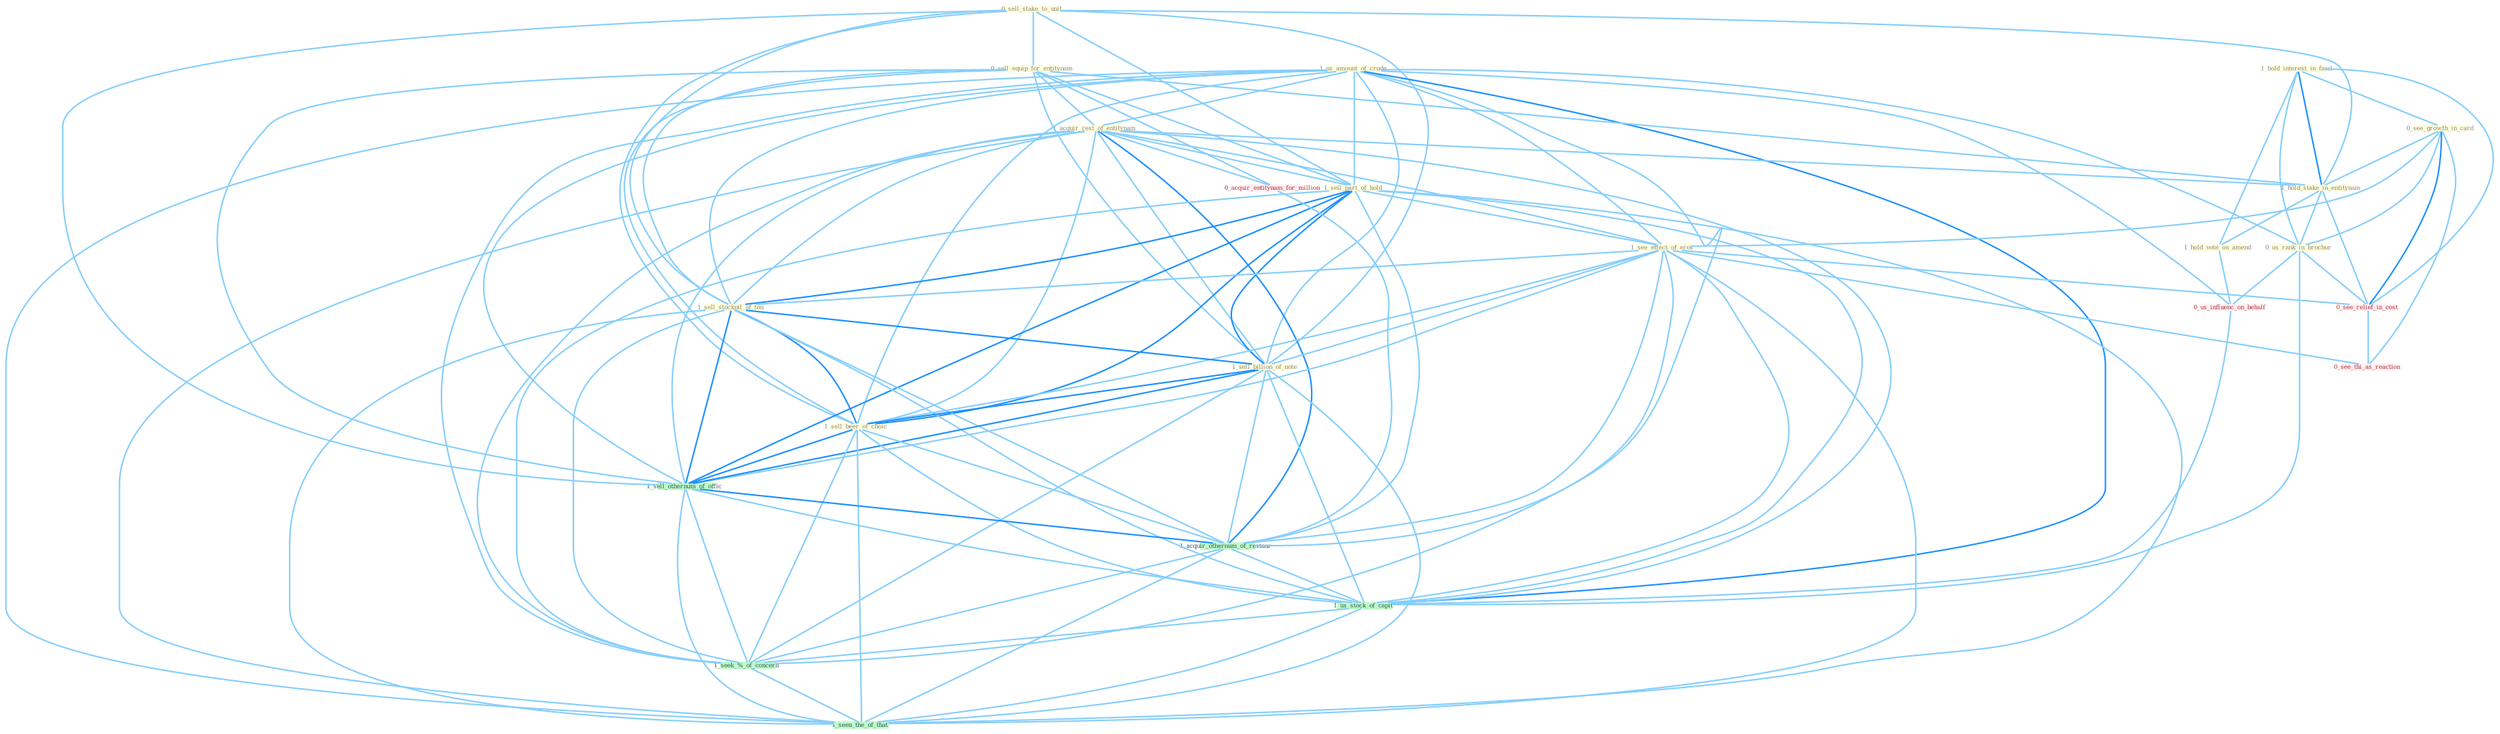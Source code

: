 Graph G{ 
    node
    [shape=polygon,style=filled,width=.5,height=.06,color="#BDFCC9",fixedsize=true,fontsize=4,
    fontcolor="#2f4f4f"];
    {node
    [color="#ffffe0", fontcolor="#8b7d6b"] "0_sell_stake_to_unit " "1_us_amount_of_crude " "1_hold_interest_in_facil " "0_sell_equip_for_entitynam " "0_see_growth_in_card " "1_acquir_rest_of_entitynam " "1_hold_stake_in_entitynam " "1_sell_part_of_hold " "1_see_effect_of_eros " "1_sell_stockpil_of_ton " "0_us_rank_in_brochur " "1_sell_billion_of_note " "1_hold_vote_on_amend " "1_sell_beer_of_choic "}
{node [color="#fff0f5", fontcolor="#b22222"] "0_acquir_entitynam_for_million " "0_us_influenc_on_behalf " "0_see_relief_in_cost " "0_see_thi_as_reaction "}
edge [color="#B0E2FF"];

	"0_sell_stake_to_unit " -- "0_sell_equip_for_entitynam " [w="1", color="#87cefa" ];
	"0_sell_stake_to_unit " -- "1_hold_stake_in_entitynam " [w="1", color="#87cefa" ];
	"0_sell_stake_to_unit " -- "1_sell_part_of_hold " [w="1", color="#87cefa" ];
	"0_sell_stake_to_unit " -- "1_sell_stockpil_of_ton " [w="1", color="#87cefa" ];
	"0_sell_stake_to_unit " -- "1_sell_billion_of_note " [w="1", color="#87cefa" ];
	"0_sell_stake_to_unit " -- "1_sell_beer_of_choic " [w="1", color="#87cefa" ];
	"0_sell_stake_to_unit " -- "1_sell_othernum_of_offic " [w="1", color="#87cefa" ];
	"1_us_amount_of_crude " -- "1_acquir_rest_of_entitynam " [w="1", color="#87cefa" ];
	"1_us_amount_of_crude " -- "1_sell_part_of_hold " [w="1", color="#87cefa" ];
	"1_us_amount_of_crude " -- "1_see_effect_of_eros " [w="1", color="#87cefa" ];
	"1_us_amount_of_crude " -- "1_sell_stockpil_of_ton " [w="1", color="#87cefa" ];
	"1_us_amount_of_crude " -- "0_us_rank_in_brochur " [w="1", color="#87cefa" ];
	"1_us_amount_of_crude " -- "1_sell_billion_of_note " [w="1", color="#87cefa" ];
	"1_us_amount_of_crude " -- "1_sell_beer_of_choic " [w="1", color="#87cefa" ];
	"1_us_amount_of_crude " -- "1_sell_othernum_of_offic " [w="1", color="#87cefa" ];
	"1_us_amount_of_crude " -- "0_us_influenc_on_behalf " [w="1", color="#87cefa" ];
	"1_us_amount_of_crude " -- "1_acquir_othernum_of_restaur " [w="1", color="#87cefa" ];
	"1_us_amount_of_crude " -- "1_us_stock_of_capit " [w="2", color="#1e90ff" , len=0.8];
	"1_us_amount_of_crude " -- "1_seek_%_of_concern " [w="1", color="#87cefa" ];
	"1_us_amount_of_crude " -- "1_seen_the_of_that " [w="1", color="#87cefa" ];
	"1_hold_interest_in_facil " -- "0_see_growth_in_card " [w="1", color="#87cefa" ];
	"1_hold_interest_in_facil " -- "1_hold_stake_in_entitynam " [w="2", color="#1e90ff" , len=0.8];
	"1_hold_interest_in_facil " -- "0_us_rank_in_brochur " [w="1", color="#87cefa" ];
	"1_hold_interest_in_facil " -- "1_hold_vote_on_amend " [w="1", color="#87cefa" ];
	"1_hold_interest_in_facil " -- "0_see_relief_in_cost " [w="1", color="#87cefa" ];
	"0_sell_equip_for_entitynam " -- "1_acquir_rest_of_entitynam " [w="1", color="#87cefa" ];
	"0_sell_equip_for_entitynam " -- "1_hold_stake_in_entitynam " [w="1", color="#87cefa" ];
	"0_sell_equip_for_entitynam " -- "1_sell_part_of_hold " [w="1", color="#87cefa" ];
	"0_sell_equip_for_entitynam " -- "1_sell_stockpil_of_ton " [w="1", color="#87cefa" ];
	"0_sell_equip_for_entitynam " -- "1_sell_billion_of_note " [w="1", color="#87cefa" ];
	"0_sell_equip_for_entitynam " -- "1_sell_beer_of_choic " [w="1", color="#87cefa" ];
	"0_sell_equip_for_entitynam " -- "0_acquir_entitynam_for_million " [w="1", color="#87cefa" ];
	"0_sell_equip_for_entitynam " -- "1_sell_othernum_of_offic " [w="1", color="#87cefa" ];
	"0_see_growth_in_card " -- "1_hold_stake_in_entitynam " [w="1", color="#87cefa" ];
	"0_see_growth_in_card " -- "1_see_effect_of_eros " [w="1", color="#87cefa" ];
	"0_see_growth_in_card " -- "0_us_rank_in_brochur " [w="1", color="#87cefa" ];
	"0_see_growth_in_card " -- "0_see_relief_in_cost " [w="2", color="#1e90ff" , len=0.8];
	"0_see_growth_in_card " -- "0_see_thi_as_reaction " [w="1", color="#87cefa" ];
	"1_acquir_rest_of_entitynam " -- "1_hold_stake_in_entitynam " [w="1", color="#87cefa" ];
	"1_acquir_rest_of_entitynam " -- "1_sell_part_of_hold " [w="1", color="#87cefa" ];
	"1_acquir_rest_of_entitynam " -- "1_see_effect_of_eros " [w="1", color="#87cefa" ];
	"1_acquir_rest_of_entitynam " -- "1_sell_stockpil_of_ton " [w="1", color="#87cefa" ];
	"1_acquir_rest_of_entitynam " -- "1_sell_billion_of_note " [w="1", color="#87cefa" ];
	"1_acquir_rest_of_entitynam " -- "1_sell_beer_of_choic " [w="1", color="#87cefa" ];
	"1_acquir_rest_of_entitynam " -- "0_acquir_entitynam_for_million " [w="1", color="#87cefa" ];
	"1_acquir_rest_of_entitynam " -- "1_sell_othernum_of_offic " [w="1", color="#87cefa" ];
	"1_acquir_rest_of_entitynam " -- "1_acquir_othernum_of_restaur " [w="2", color="#1e90ff" , len=0.8];
	"1_acquir_rest_of_entitynam " -- "1_us_stock_of_capit " [w="1", color="#87cefa" ];
	"1_acquir_rest_of_entitynam " -- "1_seek_%_of_concern " [w="1", color="#87cefa" ];
	"1_acquir_rest_of_entitynam " -- "1_seen_the_of_that " [w="1", color="#87cefa" ];
	"1_hold_stake_in_entitynam " -- "0_us_rank_in_brochur " [w="1", color="#87cefa" ];
	"1_hold_stake_in_entitynam " -- "1_hold_vote_on_amend " [w="1", color="#87cefa" ];
	"1_hold_stake_in_entitynam " -- "0_see_relief_in_cost " [w="1", color="#87cefa" ];
	"1_sell_part_of_hold " -- "1_see_effect_of_eros " [w="1", color="#87cefa" ];
	"1_sell_part_of_hold " -- "1_sell_stockpil_of_ton " [w="2", color="#1e90ff" , len=0.8];
	"1_sell_part_of_hold " -- "1_sell_billion_of_note " [w="2", color="#1e90ff" , len=0.8];
	"1_sell_part_of_hold " -- "1_sell_beer_of_choic " [w="2", color="#1e90ff" , len=0.8];
	"1_sell_part_of_hold " -- "1_sell_othernum_of_offic " [w="2", color="#1e90ff" , len=0.8];
	"1_sell_part_of_hold " -- "1_acquir_othernum_of_restaur " [w="1", color="#87cefa" ];
	"1_sell_part_of_hold " -- "1_us_stock_of_capit " [w="1", color="#87cefa" ];
	"1_sell_part_of_hold " -- "1_seek_%_of_concern " [w="1", color="#87cefa" ];
	"1_sell_part_of_hold " -- "1_seen_the_of_that " [w="1", color="#87cefa" ];
	"1_see_effect_of_eros " -- "1_sell_stockpil_of_ton " [w="1", color="#87cefa" ];
	"1_see_effect_of_eros " -- "1_sell_billion_of_note " [w="1", color="#87cefa" ];
	"1_see_effect_of_eros " -- "1_sell_beer_of_choic " [w="1", color="#87cefa" ];
	"1_see_effect_of_eros " -- "1_sell_othernum_of_offic " [w="1", color="#87cefa" ];
	"1_see_effect_of_eros " -- "0_see_relief_in_cost " [w="1", color="#87cefa" ];
	"1_see_effect_of_eros " -- "0_see_thi_as_reaction " [w="1", color="#87cefa" ];
	"1_see_effect_of_eros " -- "1_acquir_othernum_of_restaur " [w="1", color="#87cefa" ];
	"1_see_effect_of_eros " -- "1_us_stock_of_capit " [w="1", color="#87cefa" ];
	"1_see_effect_of_eros " -- "1_seek_%_of_concern " [w="1", color="#87cefa" ];
	"1_see_effect_of_eros " -- "1_seen_the_of_that " [w="1", color="#87cefa" ];
	"1_sell_stockpil_of_ton " -- "1_sell_billion_of_note " [w="2", color="#1e90ff" , len=0.8];
	"1_sell_stockpil_of_ton " -- "1_sell_beer_of_choic " [w="2", color="#1e90ff" , len=0.8];
	"1_sell_stockpil_of_ton " -- "1_sell_othernum_of_offic " [w="2", color="#1e90ff" , len=0.8];
	"1_sell_stockpil_of_ton " -- "1_acquir_othernum_of_restaur " [w="1", color="#87cefa" ];
	"1_sell_stockpil_of_ton " -- "1_us_stock_of_capit " [w="1", color="#87cefa" ];
	"1_sell_stockpil_of_ton " -- "1_seek_%_of_concern " [w="1", color="#87cefa" ];
	"1_sell_stockpil_of_ton " -- "1_seen_the_of_that " [w="1", color="#87cefa" ];
	"0_us_rank_in_brochur " -- "0_us_influenc_on_behalf " [w="1", color="#87cefa" ];
	"0_us_rank_in_brochur " -- "0_see_relief_in_cost " [w="1", color="#87cefa" ];
	"0_us_rank_in_brochur " -- "1_us_stock_of_capit " [w="1", color="#87cefa" ];
	"1_sell_billion_of_note " -- "1_sell_beer_of_choic " [w="2", color="#1e90ff" , len=0.8];
	"1_sell_billion_of_note " -- "1_sell_othernum_of_offic " [w="2", color="#1e90ff" , len=0.8];
	"1_sell_billion_of_note " -- "1_acquir_othernum_of_restaur " [w="1", color="#87cefa" ];
	"1_sell_billion_of_note " -- "1_us_stock_of_capit " [w="1", color="#87cefa" ];
	"1_sell_billion_of_note " -- "1_seek_%_of_concern " [w="1", color="#87cefa" ];
	"1_sell_billion_of_note " -- "1_seen_the_of_that " [w="1", color="#87cefa" ];
	"1_hold_vote_on_amend " -- "0_us_influenc_on_behalf " [w="1", color="#87cefa" ];
	"1_sell_beer_of_choic " -- "1_sell_othernum_of_offic " [w="2", color="#1e90ff" , len=0.8];
	"1_sell_beer_of_choic " -- "1_acquir_othernum_of_restaur " [w="1", color="#87cefa" ];
	"1_sell_beer_of_choic " -- "1_us_stock_of_capit " [w="1", color="#87cefa" ];
	"1_sell_beer_of_choic " -- "1_seek_%_of_concern " [w="1", color="#87cefa" ];
	"1_sell_beer_of_choic " -- "1_seen_the_of_that " [w="1", color="#87cefa" ];
	"0_acquir_entitynam_for_million " -- "1_acquir_othernum_of_restaur " [w="1", color="#87cefa" ];
	"1_sell_othernum_of_offic " -- "1_acquir_othernum_of_restaur " [w="2", color="#1e90ff" , len=0.8];
	"1_sell_othernum_of_offic " -- "1_us_stock_of_capit " [w="1", color="#87cefa" ];
	"1_sell_othernum_of_offic " -- "1_seek_%_of_concern " [w="1", color="#87cefa" ];
	"1_sell_othernum_of_offic " -- "1_seen_the_of_that " [w="1", color="#87cefa" ];
	"0_us_influenc_on_behalf " -- "1_us_stock_of_capit " [w="1", color="#87cefa" ];
	"0_see_relief_in_cost " -- "0_see_thi_as_reaction " [w="1", color="#87cefa" ];
	"1_acquir_othernum_of_restaur " -- "1_us_stock_of_capit " [w="1", color="#87cefa" ];
	"1_acquir_othernum_of_restaur " -- "1_seek_%_of_concern " [w="1", color="#87cefa" ];
	"1_acquir_othernum_of_restaur " -- "1_seen_the_of_that " [w="1", color="#87cefa" ];
	"1_us_stock_of_capit " -- "1_seek_%_of_concern " [w="1", color="#87cefa" ];
	"1_us_stock_of_capit " -- "1_seen_the_of_that " [w="1", color="#87cefa" ];
	"1_seek_%_of_concern " -- "1_seen_the_of_that " [w="1", color="#87cefa" ];
}